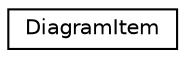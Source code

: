 digraph "类继承关系图"
{
 // INTERACTIVE_SVG=YES
 // LATEX_PDF_SIZE
  edge [fontname="Helvetica",fontsize="10",labelfontname="Helvetica",labelfontsize="10"];
  node [fontname="Helvetica",fontsize="10",shape=record];
  rankdir="LR";
  Node0 [label="DiagramItem",height=0.2,width=0.4,color="black", fillcolor="white", style="filled",URL="$d0/d78/class_diagram_item.html",tooltip="Class representing a single node in the built-in class diagram"];
}
